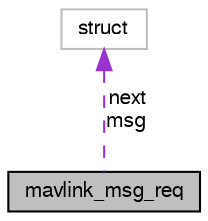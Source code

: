 digraph "mavlink_msg_req"
{
  edge [fontname="FreeSans",fontsize="10",labelfontname="FreeSans",labelfontsize="10"];
  node [fontname="FreeSans",fontsize="10",shape=record];
  Node1 [label="mavlink_msg_req",height=0.2,width=0.4,color="black", fillcolor="grey75", style="filled", fontcolor="black"];
  Node2 -> Node1 [dir="back",color="darkorchid3",fontsize="10",style="dashed",label=" next\nmsg" ,fontname="FreeSans"];
  Node2 [label="struct",height=0.2,width=0.4,color="grey75", fillcolor="white", style="filled"];
}
